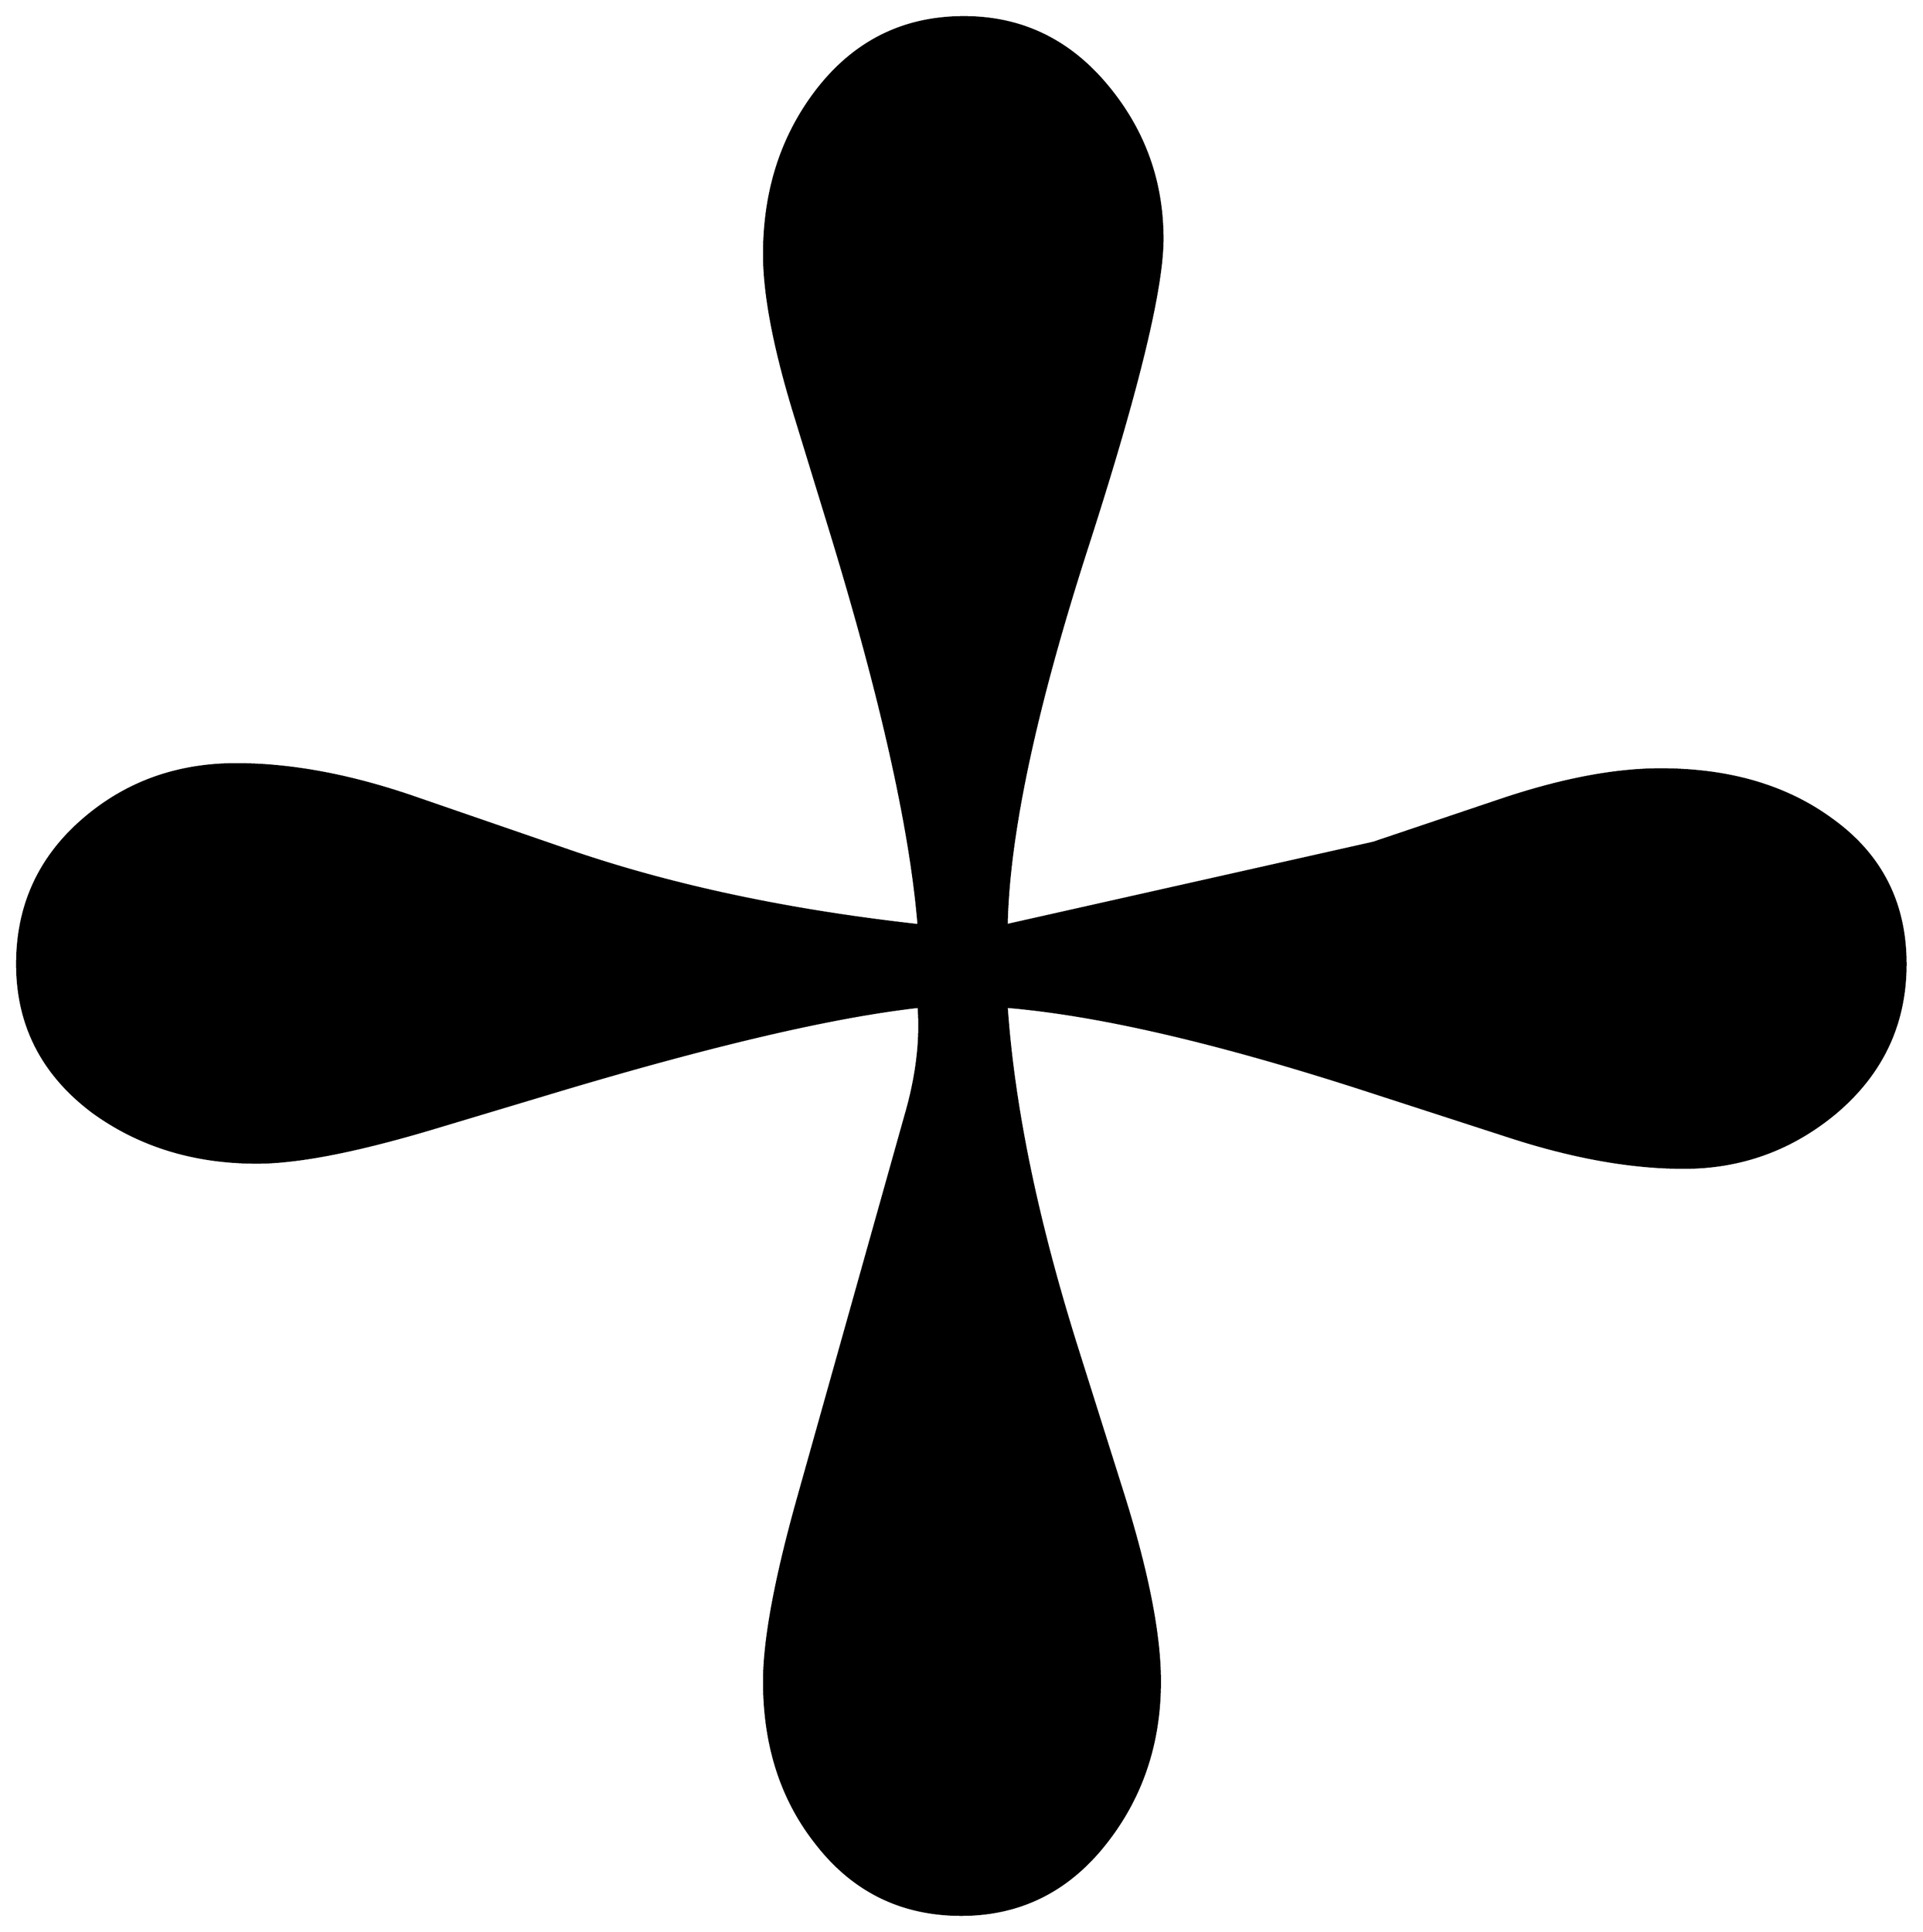 


\begin{tikzpicture}[y=0.80pt, x=0.80pt, yscale=-1.0, xscale=1.0, inner sep=0pt, outer sep=0pt]
\begin{scope}[shift={(100.0,1831.0)},nonzero rule]
  \path[draw=.,fill=.,line width=1.600pt] (1566.0,-709.0) ..
    controls (1566.0,-662.333) and (1547.667,-623.667) ..
    (1511.0,-593.0) .. controls (1477.0,-565.0) and
    (1438.0,-551.0) .. (1394.0,-551.0) .. controls
    (1353.333,-551.0) and (1308.333,-559.0) .. (1259.0,-575.0) --
    (1151.0,-610.0) .. controls (1034.333,-648.0) and
    (940.0,-670.0) .. (868.0,-676.0) .. controls (873.333,-598.0)
    and (891.667,-509.333) .. (923.0,-410.0) -- (958.0,-299.0) ..
    controls (977.333,-237.667) and (987.0,-188.667) .. (987.0,-152.0)
    .. controls (987.0,-104.667) and (973.333,-63.333) ..
    (946.0,-28.0) .. controls (916.667,10.0) and (879.0,29.0) ..
    (833.0,29.0) .. controls (786.333,29.0) and (748.667,10.333) ..
    (720.0,-27.0) .. controls (693.333,-61.0) and (680.0,-102.667)
    .. (680.0,-152.0) .. controls (680.0,-184.0) and
    (688.667,-231.0) .. (706.0,-293.0) -- (790.0,-592.0) ..
    controls (798.667,-622.0) and (802.0,-650.0) .. (800.0,-676.0)
    .. controls (734.667,-668.667) and (642.667,-647.333) ..
    (524.0,-612.0) -- (424.0,-582.0) .. controls (364.0,-564.0)
    and (318.0,-555.0) .. (286.0,-555.0) .. controls
    (237.333,-555.0) and (195.0,-568.0) .. (159.0,-594.0) ..
    controls (119.667,-623.333) and (100.0,-661.667) .. (100.0,-709.0)
    .. controls (100.0,-753.667) and (116.667,-790.667) ..
    (150.0,-820.0) .. controls (183.333,-849.333) and (223.333,-864.0)
    .. (270.0,-864.0) .. controls (312.667,-864.0) and
    (359.0,-855.333) .. (409.0,-838.0) -- (528.0,-797.0) ..
    controls (607.333,-769.667) and (698.0,-750.333) .. (800.0,-739.0)
    .. controls (794.0,-813.667) and (771.0,-916.333) ..
    (731.0,-1047.0) -- (704.0,-1135.0) .. controls
    (688.0,-1187.0) and (680.0,-1228.667) .. (680.0,-1260.0) ..
    controls (680.0,-1308.667) and (693.333,-1350.667) ..
    (720.0,-1386.0) .. controls (749.333,-1424.667) and
    (787.667,-1444.0) .. (835.0,-1444.0) .. controls
    (879.0,-1444.0) and (915.667,-1426.667) .. (945.0,-1392.0) ..
    controls (974.333,-1357.333) and (989.0,-1317.333) ..
    (989.0,-1272.0) .. controls (989.0,-1233.333) and
    (969.667,-1154.0) .. (931.0,-1034.0) .. controls
    (890.333,-908.0) and (869.333,-809.667) .. (868.0,-739.0) --
    (1153.0,-803.0) -- (1251.0,-836.0) .. controls
    (1298.333,-852.0) and (1340.0,-860.0) .. (1376.0,-860.0) ..
    controls (1429.333,-860.0) and (1473.667,-847.0) ..
    (1509.0,-821.0) .. controls (1547.0,-793.667) and
    (1566.0,-756.333) .. (1566.0,-709.0) -- cycle;
\end{scope}

\end{tikzpicture}

